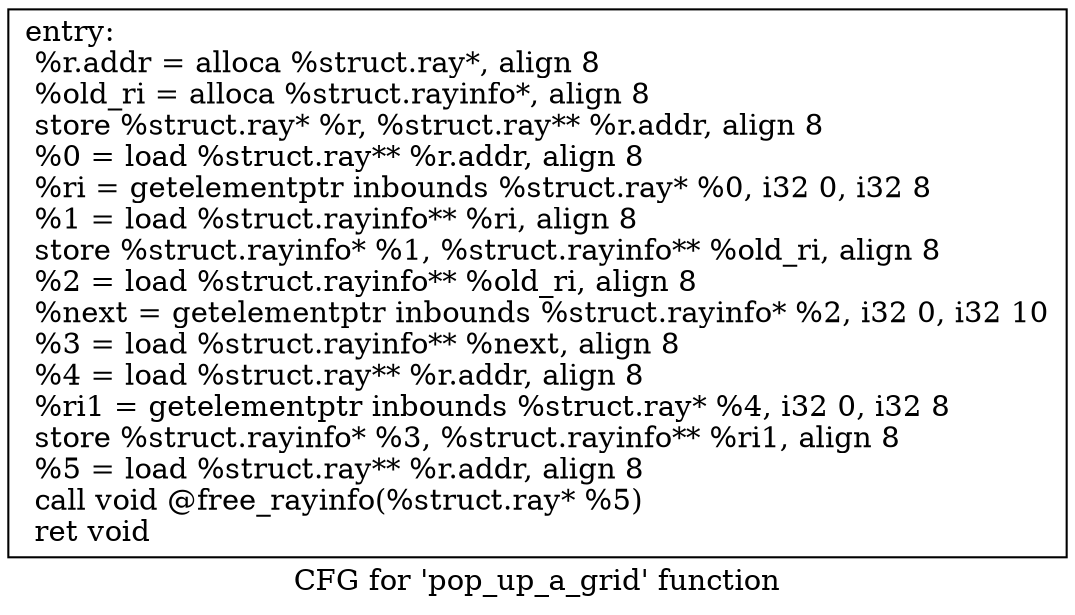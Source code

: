 digraph "CFG for 'pop_up_a_grid' function" {
	label="CFG for 'pop_up_a_grid' function";

	Node0x5f75720 [shape=record,label="{entry:\l  %r.addr = alloca %struct.ray*, align 8\l  %old_ri = alloca %struct.rayinfo*, align 8\l  store %struct.ray* %r, %struct.ray** %r.addr, align 8\l  %0 = load %struct.ray** %r.addr, align 8\l  %ri = getelementptr inbounds %struct.ray* %0, i32 0, i32 8\l  %1 = load %struct.rayinfo** %ri, align 8\l  store %struct.rayinfo* %1, %struct.rayinfo** %old_ri, align 8\l  %2 = load %struct.rayinfo** %old_ri, align 8\l  %next = getelementptr inbounds %struct.rayinfo* %2, i32 0, i32 10\l  %3 = load %struct.rayinfo** %next, align 8\l  %4 = load %struct.ray** %r.addr, align 8\l  %ri1 = getelementptr inbounds %struct.ray* %4, i32 0, i32 8\l  store %struct.rayinfo* %3, %struct.rayinfo** %ri1, align 8\l  %5 = load %struct.ray** %r.addr, align 8\l  call void @free_rayinfo(%struct.ray* %5)\l  ret void\l}"];
}
